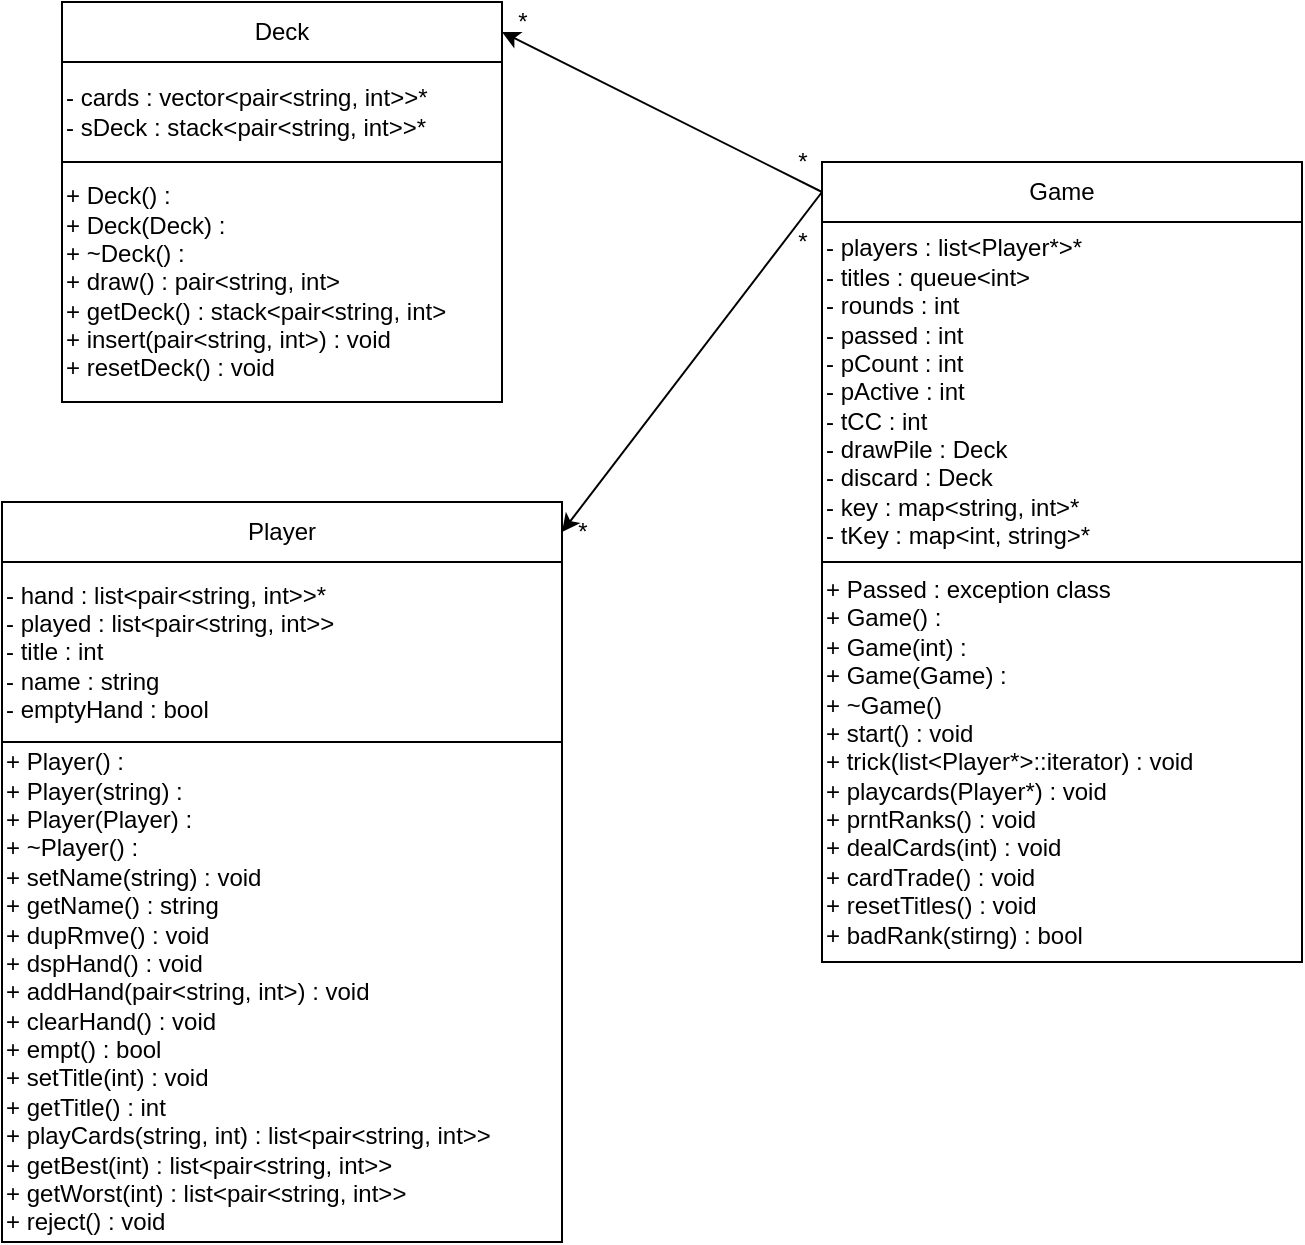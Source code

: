 <mxfile version="14.6.9" type="device"><diagram id="C5RBs43oDa-KdzZeNtuy" name="Page-1"><mxGraphModel dx="1422" dy="762" grid="1" gridSize="10" guides="1" tooltips="1" connect="1" arrows="1" fold="1" page="1" pageScale="1" pageWidth="827" pageHeight="1169" math="0" shadow="0"><root><mxCell id="WIyWlLk6GJQsqaUBKTNV-0"/><mxCell id="WIyWlLk6GJQsqaUBKTNV-1" parent="WIyWlLk6GJQsqaUBKTNV-0"/><mxCell id="kytIcGRTiQnTCXNJXXok-0" value="Deck" style="rounded=0;whiteSpace=wrap;html=1;" vertex="1" parent="WIyWlLk6GJQsqaUBKTNV-1"><mxGeometry x="80" y="40" width="220" height="30" as="geometry"/></mxCell><mxCell id="kytIcGRTiQnTCXNJXXok-1" value="- cards : vector&amp;lt;pair&amp;lt;string, int&amp;gt;&amp;gt;*&lt;br&gt;- sDeck : stack&amp;lt;pair&amp;lt;string, int&amp;gt;&amp;gt;*" style="rounded=0;whiteSpace=wrap;html=1;align=left;" vertex="1" parent="WIyWlLk6GJQsqaUBKTNV-1"><mxGeometry x="80" y="70" width="220" height="50" as="geometry"/></mxCell><mxCell id="kytIcGRTiQnTCXNJXXok-2" value="+ Deck() :&lt;br&gt;+ Deck(Deck) :&lt;br&gt;+ ~Deck() :&lt;br&gt;+ draw() : pair&amp;lt;string, int&amp;gt;&lt;br&gt;+ getDeck() : stack&amp;lt;pair&amp;lt;string, int&amp;gt;&lt;br&gt;+ insert(pair&amp;lt;string, int&amp;gt;) : void&lt;br&gt;+ resetDeck() : void" style="rounded=0;whiteSpace=wrap;html=1;align=left;" vertex="1" parent="WIyWlLk6GJQsqaUBKTNV-1"><mxGeometry x="80" y="120" width="220" height="120" as="geometry"/></mxCell><mxCell id="kytIcGRTiQnTCXNJXXok-3" value="Player" style="rounded=0;whiteSpace=wrap;html=1;" vertex="1" parent="WIyWlLk6GJQsqaUBKTNV-1"><mxGeometry x="50" y="290" width="280" height="30" as="geometry"/></mxCell><mxCell id="kytIcGRTiQnTCXNJXXok-4" value="- hand : list&amp;lt;pair&amp;lt;string, int&amp;gt;&amp;gt;*&lt;br&gt;- played : list&amp;lt;pair&amp;lt;string, int&amp;gt;&amp;gt;&lt;br&gt;- title : int&lt;br&gt;- name : string&lt;br&gt;- emptyHand : bool" style="rounded=0;whiteSpace=wrap;html=1;align=left;" vertex="1" parent="WIyWlLk6GJQsqaUBKTNV-1"><mxGeometry x="50" y="320" width="280" height="90" as="geometry"/></mxCell><mxCell id="kytIcGRTiQnTCXNJXXok-5" value="+ Player() :&lt;br&gt;+ Player(string) :&lt;br&gt;+ Player(Player) :&lt;br&gt;+ ~Player() :&lt;br&gt;+ setName(string) : void&lt;br&gt;+ getName() : string&lt;br&gt;+ dupRmve() : void&lt;br&gt;+ dspHand() : void&lt;br&gt;+ addHand(pair&amp;lt;string, int&amp;gt;) : void&lt;br&gt;+ clearHand() : void&lt;br&gt;+ empt() : bool&lt;br&gt;+ setTitle(int) : void&lt;br&gt;+ getTitle() : int&lt;br&gt;+ playCards(string, int) : list&amp;lt;pair&amp;lt;string, int&amp;gt;&amp;gt;&lt;br&gt;+ getBest(int) : list&amp;lt;pair&amp;lt;string, int&amp;gt;&amp;gt;&lt;br&gt;+ getWorst(int) : list&amp;lt;pair&amp;lt;string, int&amp;gt;&amp;gt;&lt;br&gt;+ reject() : void" style="rounded=0;whiteSpace=wrap;html=1;align=left;" vertex="1" parent="WIyWlLk6GJQsqaUBKTNV-1"><mxGeometry x="50" y="410" width="280" height="250" as="geometry"/></mxCell><mxCell id="kytIcGRTiQnTCXNJXXok-6" value="Game" style="rounded=0;whiteSpace=wrap;html=1;" vertex="1" parent="WIyWlLk6GJQsqaUBKTNV-1"><mxGeometry x="460" y="120" width="240" height="30" as="geometry"/></mxCell><mxCell id="kytIcGRTiQnTCXNJXXok-7" value="- players : list&amp;lt;Player*&amp;gt;*&lt;br&gt;- titles : queue&amp;lt;int&amp;gt;&lt;br&gt;- rounds : int&lt;br&gt;- passed : int&lt;br&gt;- pCount : int&lt;br&gt;- pActive : int&lt;br&gt;- tCC : int&lt;br&gt;- drawPile : Deck&lt;br&gt;- discard : Deck&lt;br&gt;- key : map&amp;lt;string, int&amp;gt;*&lt;br&gt;- tKey : map&amp;lt;int, string&amp;gt;*" style="rounded=0;whiteSpace=wrap;html=1;align=left;" vertex="1" parent="WIyWlLk6GJQsqaUBKTNV-1"><mxGeometry x="460" y="150" width="240" height="170" as="geometry"/></mxCell><mxCell id="kytIcGRTiQnTCXNJXXok-8" value="+ Passed : exception class&lt;br&gt;+ Game() :&lt;br&gt;+ Game(int) :&lt;br&gt;+ Game(Game) :&lt;br&gt;+ ~Game()&lt;br&gt;+ start() : void&lt;br&gt;+ trick(list&amp;lt;Player*&amp;gt;::iterator) : void&lt;br&gt;+ playcards(Player*) : void&lt;br&gt;+ prntRanks() : void&lt;br&gt;+ dealCards(int) : void&lt;br&gt;+ cardTrade() : void&lt;br&gt;+ resetTitles() : void&lt;br&gt;+ badRank(stirng) : bool" style="rounded=0;whiteSpace=wrap;html=1;align=left;" vertex="1" parent="WIyWlLk6GJQsqaUBKTNV-1"><mxGeometry x="460" y="320" width="240" height="200" as="geometry"/></mxCell><mxCell id="kytIcGRTiQnTCXNJXXok-10" value="" style="endArrow=classic;html=1;entryX=1;entryY=0.5;entryDx=0;entryDy=0;exitX=0;exitY=0.5;exitDx=0;exitDy=0;" edge="1" parent="WIyWlLk6GJQsqaUBKTNV-1" source="kytIcGRTiQnTCXNJXXok-6" target="kytIcGRTiQnTCXNJXXok-0"><mxGeometry width="50" height="50" relative="1" as="geometry"><mxPoint x="380" y="260" as="sourcePoint"/><mxPoint x="430" y="210" as="targetPoint"/></mxGeometry></mxCell><mxCell id="kytIcGRTiQnTCXNJXXok-11" value="" style="endArrow=classic;html=1;entryX=1;entryY=0.5;entryDx=0;entryDy=0;exitX=0;exitY=0.5;exitDx=0;exitDy=0;" edge="1" parent="WIyWlLk6GJQsqaUBKTNV-1" source="kytIcGRTiQnTCXNJXXok-6" target="kytIcGRTiQnTCXNJXXok-3"><mxGeometry width="50" height="50" relative="1" as="geometry"><mxPoint x="380" y="260" as="sourcePoint"/><mxPoint x="430" y="210" as="targetPoint"/></mxGeometry></mxCell><mxCell id="kytIcGRTiQnTCXNJXXok-12" value="*" style="text;html=1;align=center;verticalAlign=middle;resizable=0;points=[];autosize=1;strokeColor=none;" vertex="1" parent="WIyWlLk6GJQsqaUBKTNV-1"><mxGeometry x="440" y="110" width="20" height="20" as="geometry"/></mxCell><mxCell id="kytIcGRTiQnTCXNJXXok-13" value="*" style="text;html=1;align=center;verticalAlign=middle;resizable=0;points=[];autosize=1;strokeColor=none;" vertex="1" parent="WIyWlLk6GJQsqaUBKTNV-1"><mxGeometry x="300" y="40" width="20" height="20" as="geometry"/></mxCell><mxCell id="kytIcGRTiQnTCXNJXXok-14" value="*" style="text;html=1;align=center;verticalAlign=middle;resizable=0;points=[];autosize=1;strokeColor=none;" vertex="1" parent="WIyWlLk6GJQsqaUBKTNV-1"><mxGeometry x="440" y="150" width="20" height="20" as="geometry"/></mxCell><mxCell id="kytIcGRTiQnTCXNJXXok-16" value="*" style="text;html=1;align=center;verticalAlign=middle;resizable=0;points=[];autosize=1;strokeColor=none;" vertex="1" parent="WIyWlLk6GJQsqaUBKTNV-1"><mxGeometry x="330" y="295" width="20" height="20" as="geometry"/></mxCell></root></mxGraphModel></diagram></mxfile>